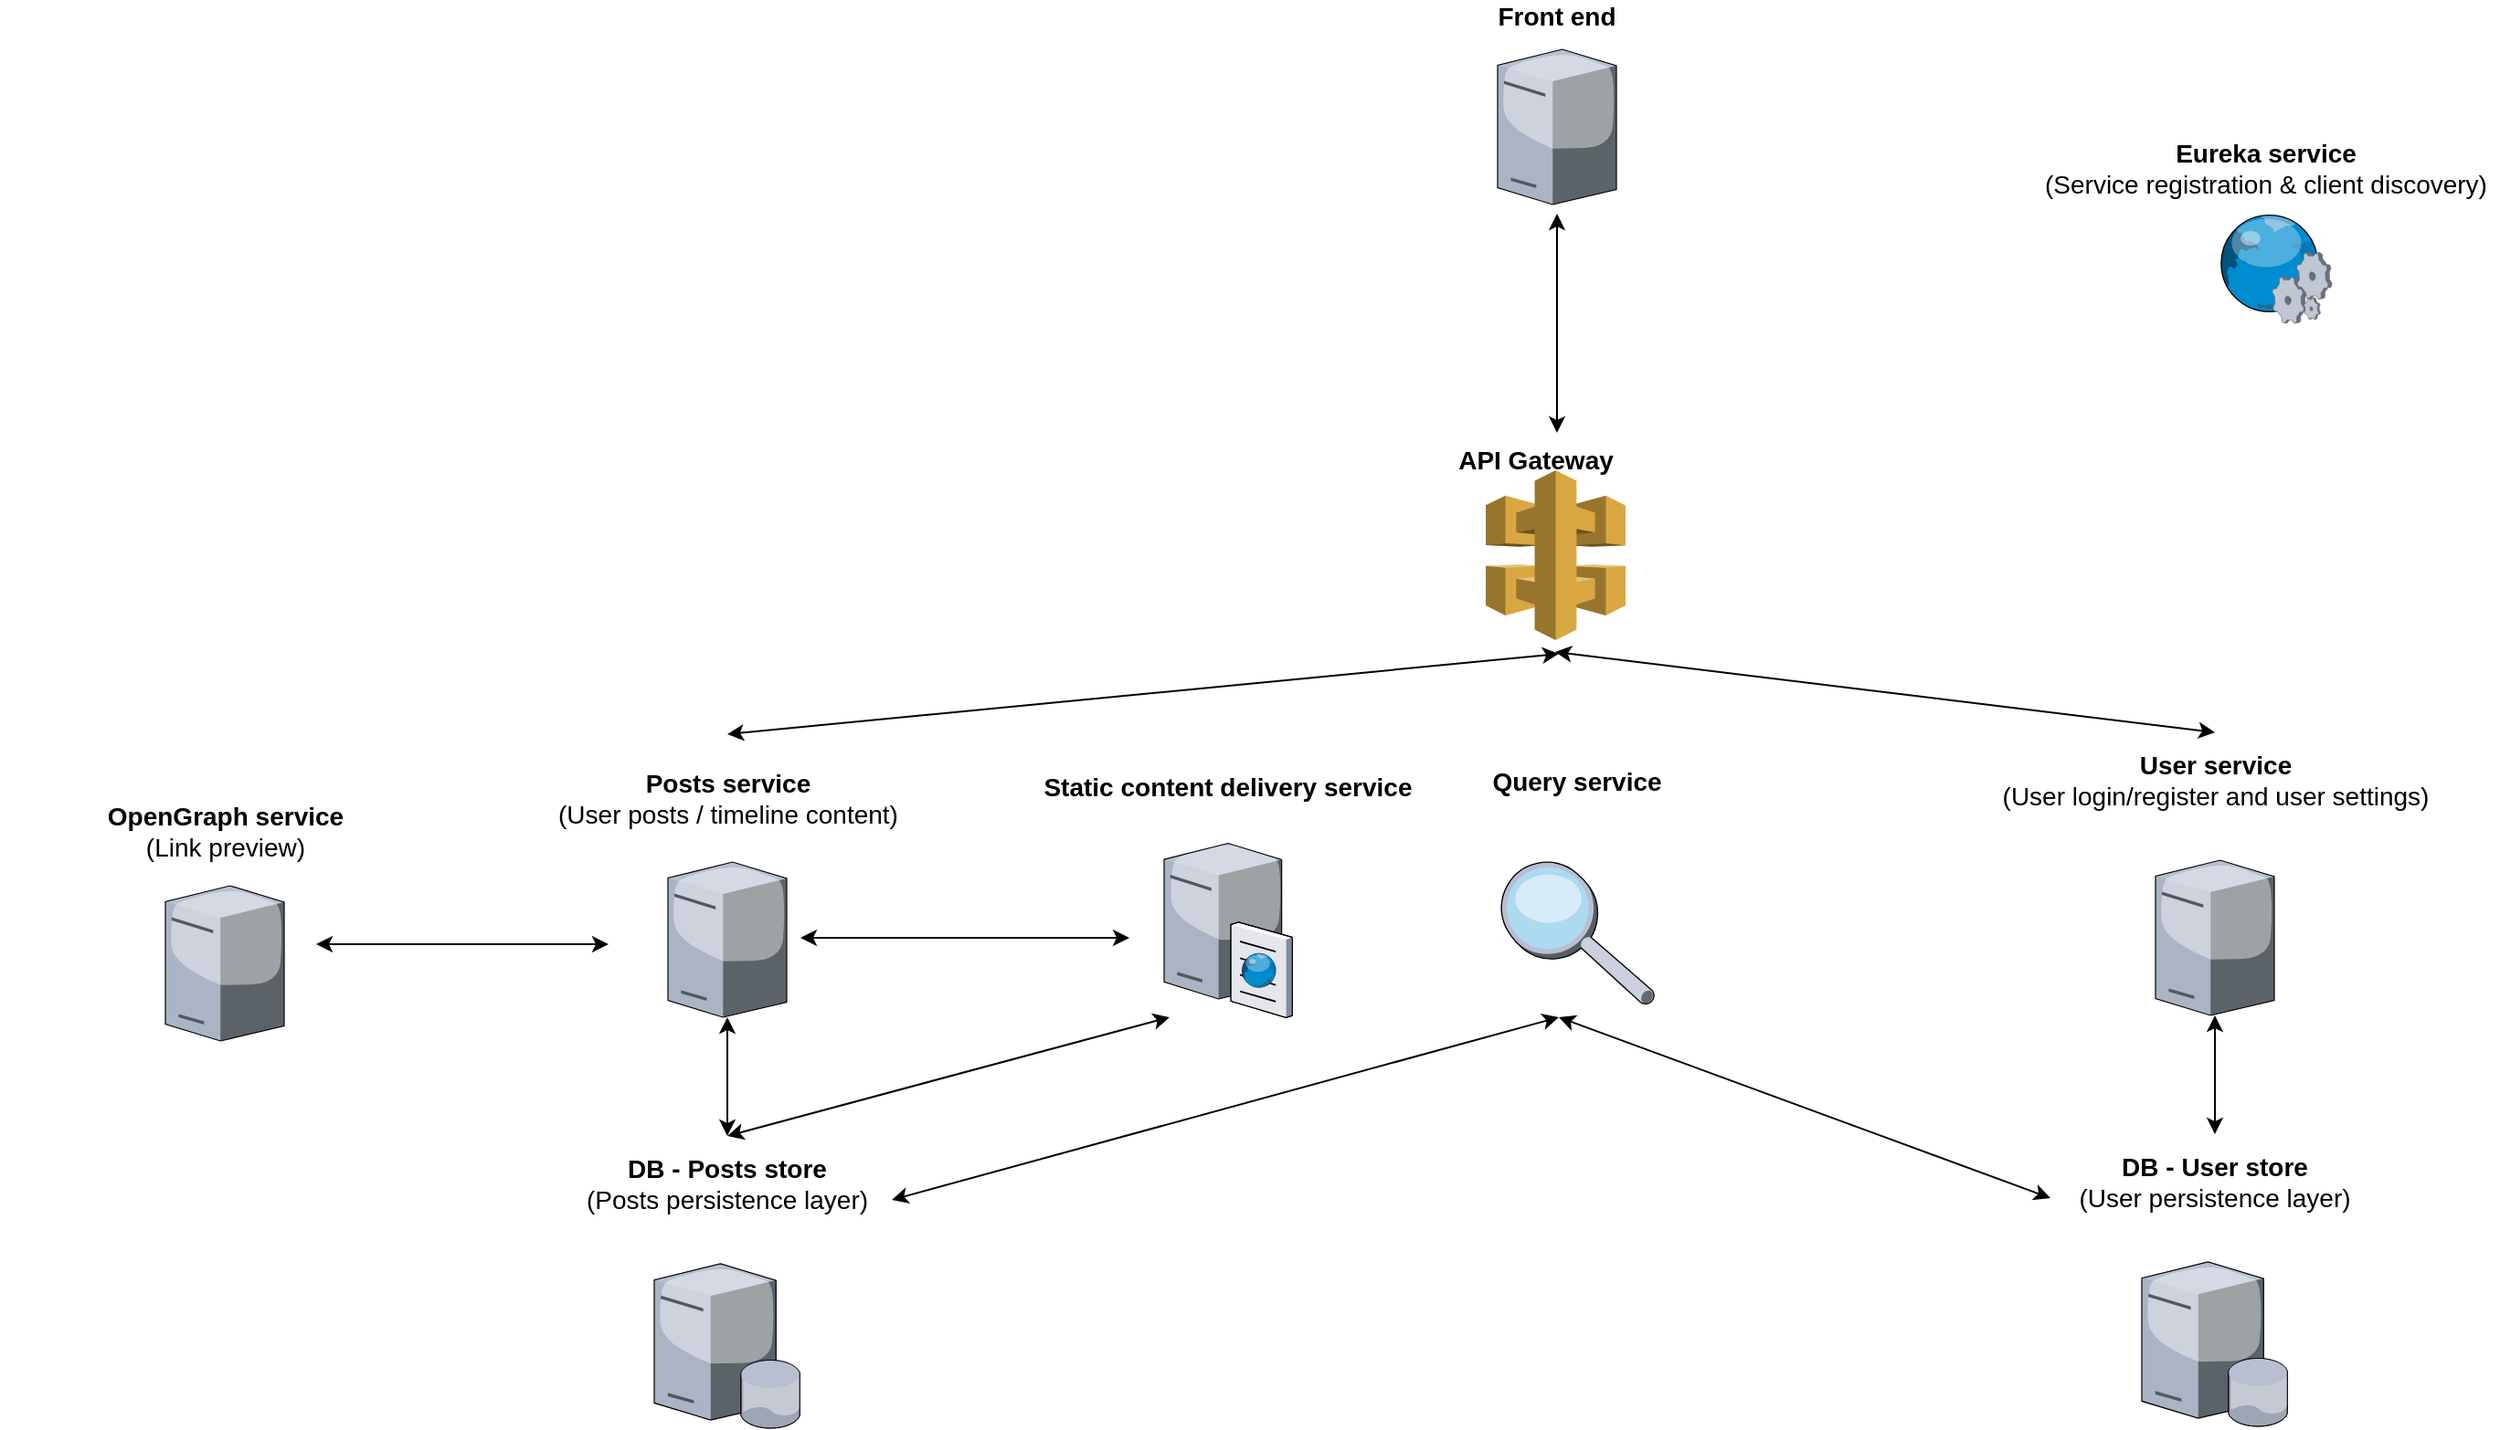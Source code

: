 <mxfile version="12.3.9" type="device" pages="1"><diagram name="Page-1" id="822b0af5-4adb-64df-f703-e8dfc1f81529"><mxGraphModel dx="1968" dy="450" grid="1" gridSize="10" guides="1" tooltips="1" connect="1" arrows="1" fold="1" page="1" pageScale="1" pageWidth="1100" pageHeight="850" background="#ffffff" math="0" shadow="0"><root><mxCell id="0"/><mxCell id="1" parent="0"/><mxCell id="ro59RPKwR9pD0pJhmn0j-4" value="" style="group" parent="1" vertex="1" connectable="0"><mxGeometry x="344" y="110" width="110" height="110" as="geometry"/></mxCell><mxCell id="ro59RPKwR9pD0pJhmn0j-1" value="" style="verticalLabelPosition=bottom;aspect=fixed;html=1;verticalAlign=top;strokeColor=none;align=center;outlineConnect=0;shape=mxgraph.citrix.tower_server;" parent="ro59RPKwR9pD0pJhmn0j-4" vertex="1"><mxGeometry x="22.5" width="65" height="85" as="geometry"/></mxCell><mxCell id="ro59RPKwR9pD0pJhmn0j-5" value="" style="group" parent="1" vertex="1" connectable="0"><mxGeometry x="704" y="573" width="210" height="160" as="geometry"/></mxCell><mxCell id="ro59RPKwR9pD0pJhmn0j-6" value="" style="verticalLabelPosition=bottom;aspect=fixed;html=1;verticalAlign=top;strokeColor=none;align=center;outlineConnect=0;shape=mxgraph.citrix.tower_server;" parent="ro59RPKwR9pD0pJhmn0j-5" vertex="1"><mxGeometry x="22.5" y="-19" width="65" height="85" as="geometry"/></mxCell><mxCell id="ro59RPKwR9pD0pJhmn0j-9" value="" style="endArrow=classic;startArrow=classic;html=1;" parent="1" edge="1"><mxGeometry width="50" height="50" relative="1" as="geometry"><mxPoint x="399" y="320" as="sourcePoint"/><mxPoint x="399" y="200" as="targetPoint"/></mxGeometry></mxCell><mxCell id="ro59RPKwR9pD0pJhmn0j-14" value="" style="endArrow=classic;startArrow=classic;html=1;exitX=0.5;exitY=0;exitDx=0;exitDy=0;" parent="1" source="ro59RPKwR9pD0pJhmn0j-12" target="ro59RPKwR9pD0pJhmn0j-6" edge="1"><mxGeometry width="50" height="50" relative="1" as="geometry"><mxPoint x="609.5" y="974" as="sourcePoint"/><mxPoint x="536.5" y="1174" as="targetPoint"/></mxGeometry></mxCell><mxCell id="ro59RPKwR9pD0pJhmn0j-2" value="&lt;div style=&quot;font-size: 14px&quot;&gt;&lt;font style=&quot;font-size: 14px&quot;&gt;&lt;b&gt;Front end&lt;/b&gt;&lt;/font&gt;&lt;/div&gt;&lt;div style=&quot;font-size: 14px&quot;&gt;&lt;font style=&quot;font-size: 14px&quot;&gt;&lt;b&gt;&lt;br&gt;&lt;/b&gt;&lt;/font&gt;&lt;/div&gt;" style="text;html=1;strokeColor=none;fillColor=none;align=center;verticalAlign=middle;whiteSpace=wrap;rounded=0;" parent="1" vertex="1"><mxGeometry x="344" y="90" width="110" height="20" as="geometry"/></mxCell><mxCell id="ro59RPKwR9pD0pJhmn0j-7" value="&lt;div style=&quot;font-size: 14px&quot;&gt;&lt;font style=&quot;font-size: 14px&quot;&gt;&lt;b&gt;User service&lt;/b&gt;&lt;/font&gt;&lt;/div&gt;&lt;div style=&quot;font-size: 14px&quot;&gt;&lt;font style=&quot;font-size: 14px&quot;&gt;(User login/register and user settings)&lt;/font&gt;&lt;/div&gt;&lt;div style=&quot;font-size: 14px&quot;&gt;&lt;font style=&quot;font-size: 14px&quot;&gt;&lt;br&gt;&lt;/font&gt;&lt;/div&gt;" style="text;html=1;strokeColor=none;fillColor=none;align=center;verticalAlign=middle;whiteSpace=wrap;rounded=0;" parent="1" vertex="1"><mxGeometry x="636.5" y="484" width="245" height="70" as="geometry"/></mxCell><mxCell id="ro59RPKwR9pD0pJhmn0j-15" value="" style="outlineConnect=0;dashed=0;verticalLabelPosition=bottom;verticalAlign=top;align=center;html=1;shape=mxgraph.aws3.api_gateway;fillColor=#D9A741;gradientColor=none;" parent="1" vertex="1"><mxGeometry x="360" y="340.5" width="76.5" height="93" as="geometry"/></mxCell><mxCell id="ro59RPKwR9pD0pJhmn0j-16" value="&lt;b&gt;&lt;font style=&quot;font-size: 14px&quot;&gt;API Gateway&lt;/font&gt;&lt;/b&gt;" style="text;html=1;strokeColor=none;fillColor=none;align=center;verticalAlign=middle;whiteSpace=wrap;rounded=0;" parent="1" vertex="1"><mxGeometry x="320" y="325" width="135" height="20" as="geometry"/></mxCell><mxCell id="ro59RPKwR9pD0pJhmn0j-17" value="" style="endArrow=classic;html=1;exitX=0.5;exitY=0;exitDx=0;exitDy=0;startArrow=classic;startFill=1;" parent="1" source="ro59RPKwR9pD0pJhmn0j-7" edge="1"><mxGeometry width="50" height="50" relative="1" as="geometry"><mxPoint x="533" y="640" as="sourcePoint"/><mxPoint x="398" y="440" as="targetPoint"/></mxGeometry></mxCell><mxCell id="ro59RPKwR9pD0pJhmn0j-18" value="" style="verticalLabelPosition=bottom;aspect=fixed;html=1;verticalAlign=top;strokeColor=none;align=center;outlineConnect=0;shape=mxgraph.citrix.tower_server;" parent="1" vertex="1"><mxGeometry x="-87.5" y="555" width="65" height="85" as="geometry"/></mxCell><mxCell id="ro59RPKwR9pD0pJhmn0j-19" value="&lt;div style=&quot;font-size: 14px&quot;&gt;&lt;font style=&quot;font-size: 14px&quot;&gt;&lt;b&gt;Posts service&lt;/b&gt;&lt;/font&gt;&lt;/div&gt;&lt;div style=&quot;font-size: 14px&quot;&gt;&lt;font style=&quot;font-size: 14px&quot;&gt;(User posts / timeline content)&lt;br&gt;&lt;/font&gt;&lt;/div&gt;" style="text;html=1;strokeColor=none;fillColor=none;align=center;verticalAlign=middle;whiteSpace=wrap;rounded=0;" parent="1" vertex="1"><mxGeometry x="-177.5" y="485" width="245" height="70" as="geometry"/></mxCell><mxCell id="ro59RPKwR9pD0pJhmn0j-20" value="" style="verticalLabelPosition=bottom;aspect=fixed;html=1;verticalAlign=top;strokeColor=none;align=center;outlineConnect=0;shape=mxgraph.citrix.database_server;" parent="1" vertex="1"><mxGeometry x="-95" y="775" width="80" height="90" as="geometry"/></mxCell><mxCell id="ro59RPKwR9pD0pJhmn0j-21" value="&lt;div style=&quot;font-size: 14px&quot;&gt;&lt;font style=&quot;font-size: 14px&quot;&gt;&lt;b&gt;DB - Posts store&lt;br&gt;&lt;/b&gt;&lt;/font&gt;&lt;/div&gt;&lt;div style=&quot;font-size: 14px&quot;&gt;&lt;font style=&quot;font-size: 14px&quot;&gt;(Posts persistence layer)&lt;/font&gt;&lt;/div&gt;&lt;div style=&quot;font-size: 14px&quot;&gt;&lt;font style=&quot;font-size: 14px&quot;&gt;&lt;br&gt;&lt;/font&gt;&lt;/div&gt;" style="text;html=1;strokeColor=none;fillColor=none;align=center;verticalAlign=middle;whiteSpace=wrap;rounded=0;" parent="1" vertex="1"><mxGeometry x="-145" y="705" width="180" height="70" as="geometry"/></mxCell><mxCell id="ro59RPKwR9pD0pJhmn0j-11" value="" style="verticalLabelPosition=bottom;aspect=fixed;html=1;verticalAlign=top;strokeColor=none;align=center;outlineConnect=0;shape=mxgraph.citrix.database_server;" parent="1" vertex="1"><mxGeometry x="719" y="774" width="80" height="90" as="geometry"/></mxCell><mxCell id="ro59RPKwR9pD0pJhmn0j-12" value="&lt;div style=&quot;font-size: 14px&quot;&gt;&lt;font style=&quot;font-size: 14px&quot;&gt;&lt;b&gt;DB - User store&lt;br&gt;&lt;/b&gt;&lt;/font&gt;&lt;/div&gt;&lt;div style=&quot;font-size: 14px&quot;&gt;&lt;font style=&quot;font-size: 14px&quot;&gt;(User persistence layer)&lt;/font&gt;&lt;/div&gt;&lt;div style=&quot;font-size: 14px&quot;&gt;&lt;font style=&quot;font-size: 14px&quot;&gt;&lt;br&gt;&lt;/font&gt;&lt;/div&gt;" style="text;html=1;strokeColor=none;fillColor=none;align=center;verticalAlign=middle;whiteSpace=wrap;rounded=0;" parent="1" vertex="1"><mxGeometry x="669" y="704" width="180" height="70" as="geometry"/></mxCell><mxCell id="ro59RPKwR9pD0pJhmn0j-22" value="" style="endArrow=classic;startArrow=classic;html=1;" parent="1" source="ro59RPKwR9pD0pJhmn0j-21" target="ro59RPKwR9pD0pJhmn0j-18" edge="1"><mxGeometry width="50" height="50" relative="1" as="geometry"><mxPoint x="-177.5" y="935" as="sourcePoint"/><mxPoint x="-57.5" y="655" as="targetPoint"/></mxGeometry></mxCell><mxCell id="ro59RPKwR9pD0pJhmn0j-27" value="" style="endArrow=classic;startArrow=classic;html=1;exitX=0.5;exitY=0;exitDx=0;exitDy=0;" parent="1" source="ro59RPKwR9pD0pJhmn0j-19" edge="1"><mxGeometry width="50" height="50" relative="1" as="geometry"><mxPoint x="-82" y="454" as="sourcePoint"/><mxPoint x="400" y="441" as="targetPoint"/></mxGeometry></mxCell><mxCell id="ro59RPKwR9pD0pJhmn0j-28" value="" style="verticalLabelPosition=bottom;aspect=fixed;html=1;verticalAlign=top;strokeColor=none;align=center;outlineConnect=0;shape=mxgraph.citrix.web_service;" parent="1" vertex="1"><mxGeometry x="760" y="200" width="63" height="60" as="geometry"/></mxCell><mxCell id="ro59RPKwR9pD0pJhmn0j-29" value="&lt;div style=&quot;font-size: 14px&quot;&gt;&lt;font style=&quot;font-size: 14px&quot;&gt;&lt;b&gt;Eureka service&lt;br&gt;&lt;/b&gt;&lt;/font&gt;&lt;/div&gt;&lt;div style=&quot;font-size: 14px&quot;&gt;&lt;font style=&quot;font-size: 14px&quot;&gt;(Service registration &amp;amp; client discovery)&lt;br&gt;&lt;b&gt;&lt;/b&gt;&lt;/font&gt;&lt;/div&gt;" style="text;html=1;strokeColor=none;fillColor=none;align=center;verticalAlign=middle;whiteSpace=wrap;rounded=0;" parent="1" vertex="1"><mxGeometry x="660" y="140" width="254" height="70" as="geometry"/></mxCell><mxCell id="ro59RPKwR9pD0pJhmn0j-31" value="&lt;div style=&quot;font-size: 14px&quot;&gt;&lt;font style=&quot;font-size: 14px&quot;&gt;&lt;b&gt;Static content delivery service&lt;/b&gt;&lt;/font&gt;&lt;/div&gt;" style="text;html=1;strokeColor=none;fillColor=none;align=center;verticalAlign=middle;whiteSpace=wrap;rounded=0;" parent="1" vertex="1"><mxGeometry x="97" y="478.5" width="244" height="70" as="geometry"/></mxCell><mxCell id="ro59RPKwR9pD0pJhmn0j-32" value="" style="verticalLabelPosition=bottom;aspect=fixed;html=1;verticalAlign=top;strokeColor=none;align=center;outlineConnect=0;shape=mxgraph.citrix.cache_server;" parent="1" vertex="1"><mxGeometry x="184" y="542.5" width="70" height="97.5" as="geometry"/></mxCell><mxCell id="ro59RPKwR9pD0pJhmn0j-33" value="" style="endArrow=classic;html=1;startArrow=classic;startFill=1;" parent="1" edge="1"><mxGeometry width="50" height="50" relative="1" as="geometry"><mxPoint x="-15" y="596.5" as="sourcePoint"/><mxPoint x="165" y="596.5" as="targetPoint"/></mxGeometry></mxCell><mxCell id="ro59RPKwR9pD0pJhmn0j-34" value="" style="verticalLabelPosition=bottom;aspect=fixed;html=1;verticalAlign=top;strokeColor=none;align=center;outlineConnect=0;shape=mxgraph.citrix.inspection;" parent="1" vertex="1"><mxGeometry x="367.5" y="554" width="85" height="79" as="geometry"/></mxCell><mxCell id="ro59RPKwR9pD0pJhmn0j-35" value="Query service" style="text;html=1;strokeColor=none;fillColor=none;align=center;verticalAlign=middle;whiteSpace=wrap;rounded=0;fontStyle=1;fontSize=14;" parent="1" vertex="1"><mxGeometry x="320" y="490" width="180" height="41" as="geometry"/></mxCell><mxCell id="ro59RPKwR9pD0pJhmn0j-37" value="" style="endArrow=classic;startArrow=classic;html=1;fontSize=14;exitX=0.5;exitY=0;exitDx=0;exitDy=0;" parent="1" source="ro59RPKwR9pD0pJhmn0j-21" edge="1"><mxGeometry width="50" height="50" relative="1" as="geometry"><mxPoint x="161" y="678" as="sourcePoint"/><mxPoint x="187" y="640" as="targetPoint"/></mxGeometry></mxCell><mxCell id="ro59RPKwR9pD0pJhmn0j-38" value="" style="endArrow=classic;startArrow=classic;html=1;fontSize=14;exitX=1;exitY=0.5;exitDx=0;exitDy=0;" parent="1" source="ro59RPKwR9pD0pJhmn0j-21" edge="1"><mxGeometry width="50" height="50" relative="1" as="geometry"><mxPoint x="30" y="739" as="sourcePoint"/><mxPoint x="400" y="640" as="targetPoint"/></mxGeometry></mxCell><mxCell id="ro59RPKwR9pD0pJhmn0j-40" value="" style="endArrow=classic;startArrow=classic;html=1;fontSize=14;exitX=0;exitY=0.5;exitDx=0;exitDy=0;" parent="1" source="ro59RPKwR9pD0pJhmn0j-12" edge="1"><mxGeometry width="50" height="50" relative="1" as="geometry"><mxPoint x="510" y="800" as="sourcePoint"/><mxPoint x="400" y="640" as="targetPoint"/></mxGeometry></mxCell><mxCell id="KOssNh9VE8LXTdm5xpSo-1" value="" style="verticalLabelPosition=bottom;aspect=fixed;html=1;verticalAlign=top;strokeColor=none;align=center;outlineConnect=0;shape=mxgraph.citrix.tower_server;" vertex="1" parent="1"><mxGeometry x="-362.5" y="568" width="65" height="85" as="geometry"/></mxCell><mxCell id="KOssNh9VE8LXTdm5xpSo-2" value="&lt;div style=&quot;font-size: 14px&quot;&gt;&lt;b&gt;OpenGraph service&lt;/b&gt;&lt;br&gt;&lt;/div&gt;&lt;div style=&quot;font-size: 14px&quot;&gt;&lt;font style=&quot;font-size: 14px&quot;&gt;(Link preview)&lt;br&gt;&lt;/font&gt;&lt;/div&gt;" style="text;html=1;strokeColor=none;fillColor=none;align=center;verticalAlign=middle;whiteSpace=wrap;rounded=0;" vertex="1" parent="1"><mxGeometry x="-452.5" y="503" width="245" height="70" as="geometry"/></mxCell><mxCell id="KOssNh9VE8LXTdm5xpSo-3" value="" style="endArrow=classic;startArrow=classic;html=1;" edge="1" parent="1"><mxGeometry width="50" height="50" relative="1" as="geometry"><mxPoint x="-120" y="600" as="sourcePoint"/><mxPoint x="-280" y="600" as="targetPoint"/></mxGeometry></mxCell></root></mxGraphModel></diagram></mxfile>